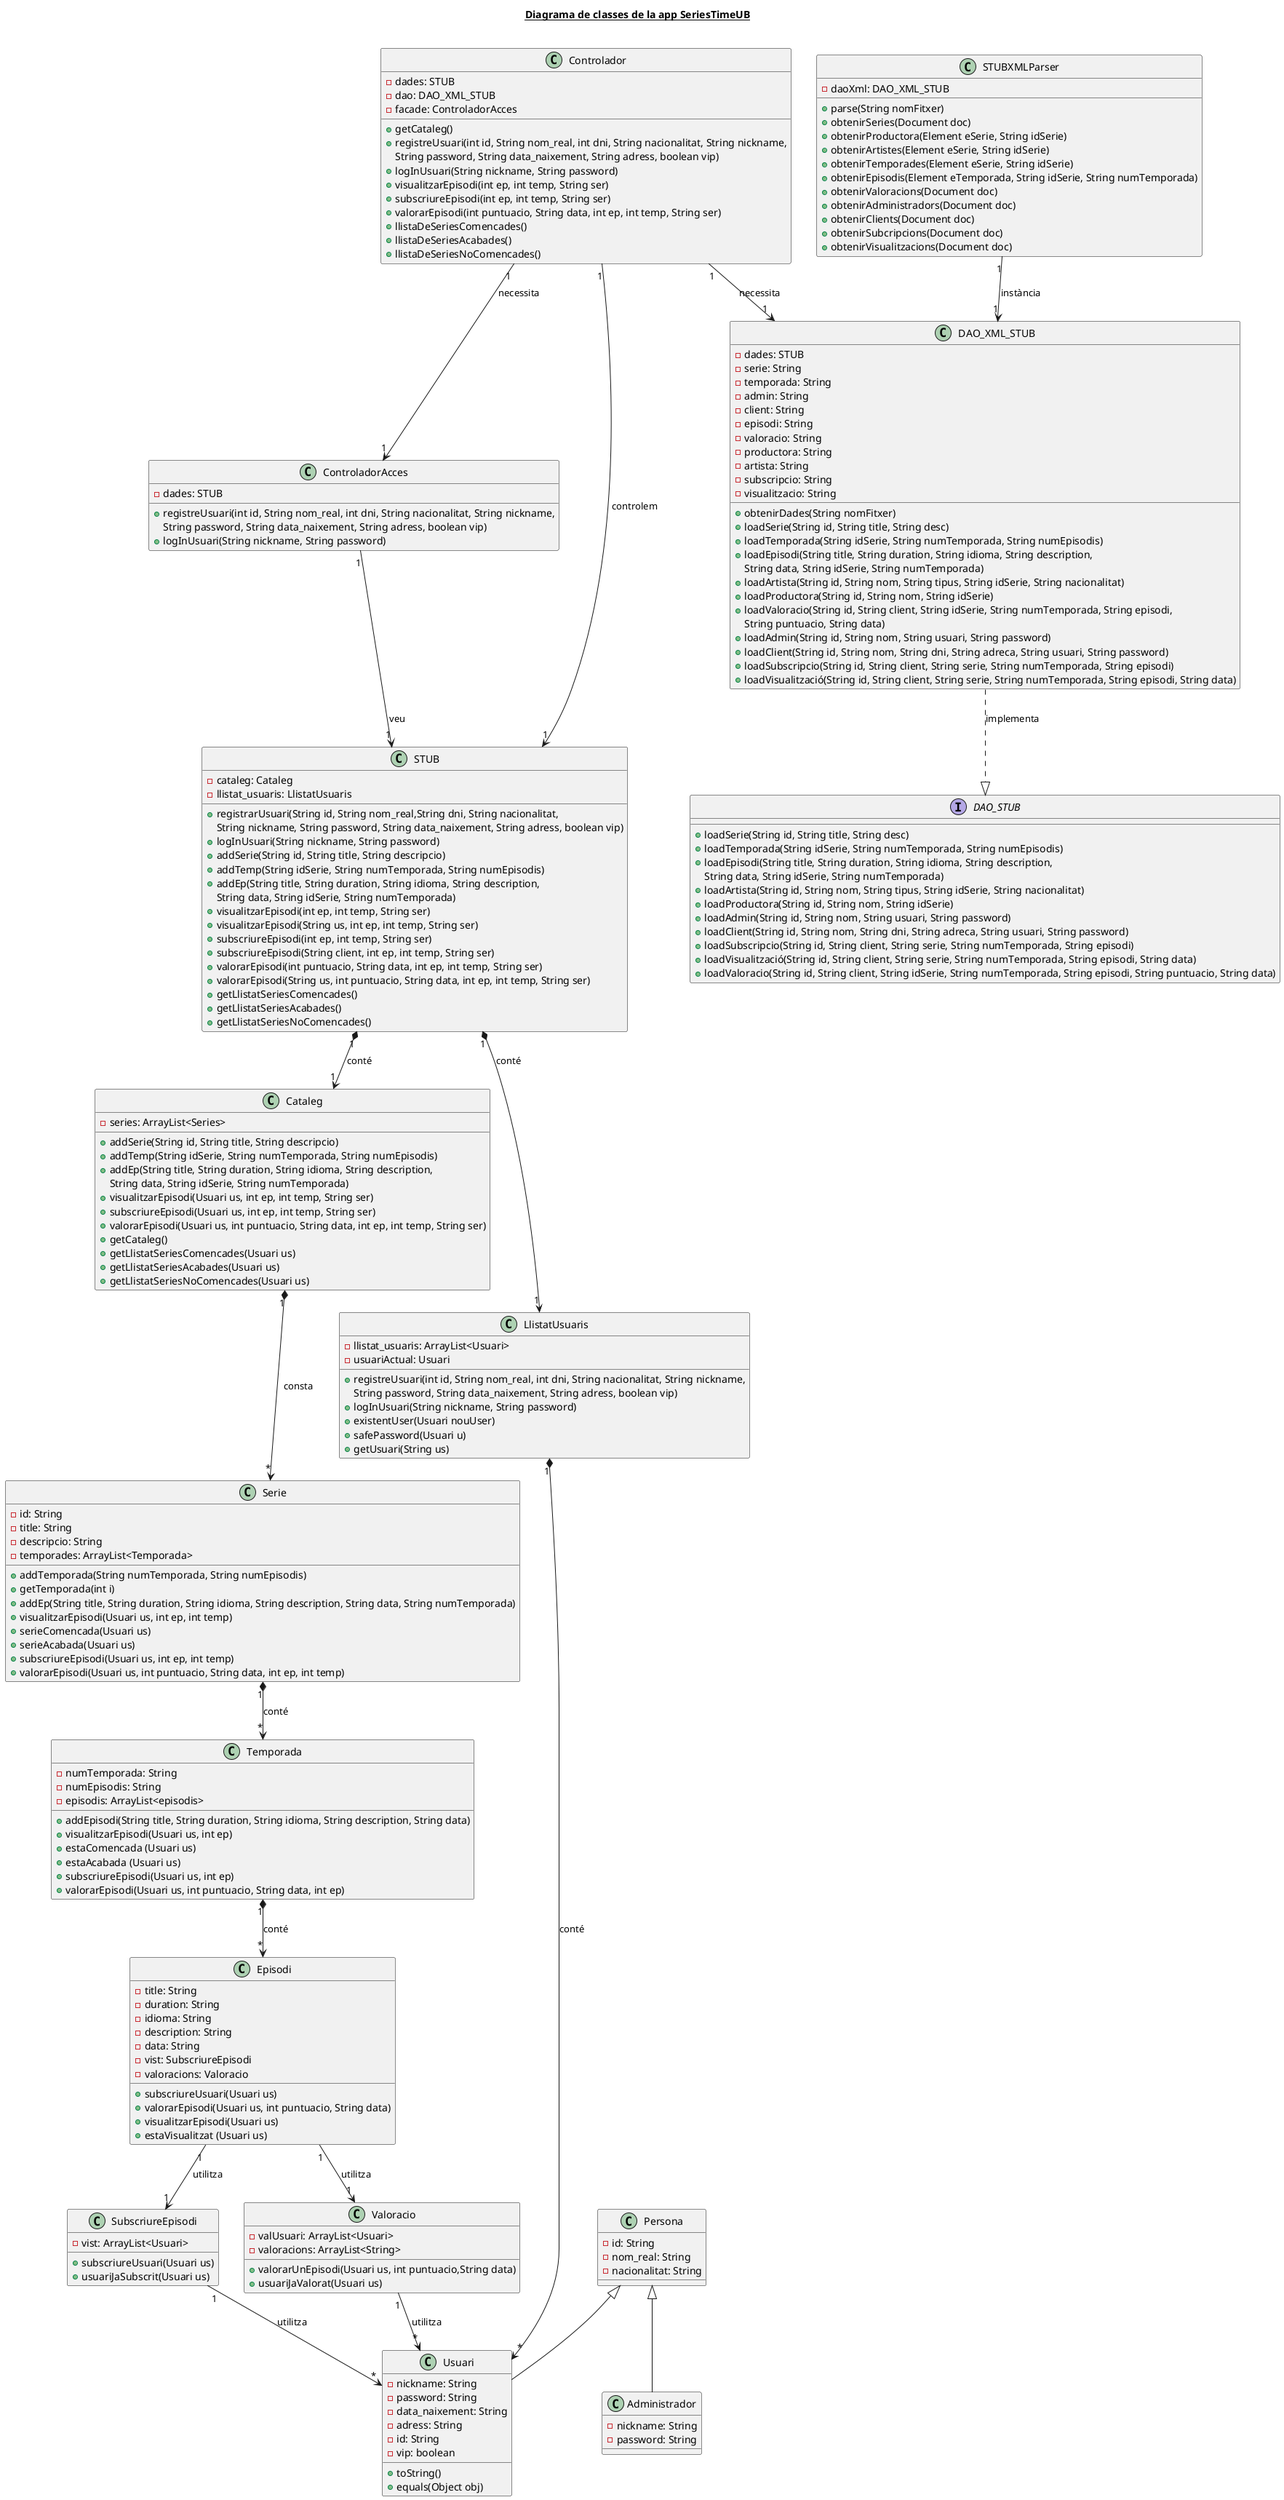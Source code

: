 @startuml
title __Diagrama de classes de la app SeriesTimeUB__\n


class Controlador{
-dades: STUB
-dao: DAO_XML_STUB
-facade: ControladorAcces
+getCataleg()
+registreUsuari(int id, String nom_real, int dni, String nacionalitat, String nickname,
 String password, String data_naixement, String adress, boolean vip)
+logInUsuari(String nickname, String password)
+visualitzarEpisodi(int ep, int temp, String ser)
+subscriureEpisodi(int ep, int temp, String ser)
+valorarEpisodi(int puntuacio, String data, int ep, int temp, String ser)
+llistaDeSeriesComencades()
+llistaDeSeriesAcabades()
+llistaDeSeriesNoComencades()
}

class ControladorAcces{
-dades: STUB
+registreUsuari(int id, String nom_real, int dni, String nacionalitat, String nickname,
 String password, String data_naixement, String adress, boolean vip)
+logInUsuari(String nickname, String password)
}


class Administrador{
-nickname: String
-password: String
}

class Cataleg{
-series: ArrayList<Series>
+addSerie(String id, String title, String descripcio)
+addTemp(String idSerie, String numTemporada, String numEpisodis)
+addEp(String title, String duration, String idioma, String description,
 String data, String idSerie, String numTemporada)
+visualitzarEpisodi(Usuari us, int ep, int temp, String ser)
+subscriureEpisodi(Usuari us, int ep, int temp, String ser)
+valorarEpisodi(Usuari us, int puntuacio, String data, int ep, int temp, String ser)
+getCataleg()
+getLlistatSeriesComencades(Usuari us)
+getLlistatSeriesAcabades(Usuari us)
+getLlistatSeriesNoComencades(Usuari us)
}

class Episodi{
-title: String
-duration: String
-idioma: String
-description: String
-data: String
-vist: SubscriureEpisodi
-valoracions: Valoracio
+subscriureUsuari(Usuari us)
+valorarEpisodi(Usuari us, int puntuacio, String data)
+visualitzarEpisodi(Usuari us)
+estaVisualitzat (Usuari us)
}

class LlistatUsuaris{
-llistat_usuaris: ArrayList<Usuari>
-usuariActual: Usuari
+registreUsuari(int id, String nom_real, int dni, String nacionalitat, String nickname,
 String password, String data_naixement, String adress, boolean vip)
+logInUsuari(String nickname, String password)
+existentUser(Usuari nouUser)
+safePassword(Usuari u)
+getUsuari(String us)
}

class Persona{
-id: String
-nom_real: String
-nacionalitat: String
}

class Serie{
-id: String
-title: String
-descripcio: String
-temporades: ArrayList<Temporada>
+addTemporada(String numTemporada, String numEpisodis)
+getTemporada(int i)
+addEp(String title, String duration, String idioma, String description, String data, String numTemporada)
+visualitzarEpisodi(Usuari us, int ep, int temp)
+serieComencada(Usuari us)
+serieAcabada(Usuari us)
+subscriureEpisodi(Usuari us, int ep, int temp)
+valorarEpisodi(Usuari us, int puntuacio, String data, int ep, int temp)
}

class STUB{
-cataleg: Cataleg
-llistat_usuaris: LlistatUsuaris
+registrarUsuari(String id, String nom_real,String dni, String nacionalitat,
String nickname, String password, String data_naixement, String adress, boolean vip)
+logInUsuari(String nickname, String password)
+addSerie(String id, String title, String descripcio)
+addTemp(String idSerie, String numTemporada, String numEpisodis)
+addEp(String title, String duration, String idioma, String description,
String data, String idSerie, String numTemporada)
+visualitzarEpisodi(int ep, int temp, String ser)
+visualitzarEpisodi(String us, int ep, int temp, String ser)
+subscriureEpisodi(int ep, int temp, String ser)
+subscriureEpisodi(String client, int ep, int temp, String ser)
+valorarEpisodi(int puntuacio, String data, int ep, int temp, String ser)
+valorarEpisodi(String us, int puntuacio, String data, int ep, int temp, String ser)
+getLlistatSeriesComencades()
+getLlistatSeriesAcabades()
+getLlistatSeriesNoComencades()
}
class SubscriureEpisodi{
-vist: ArrayList<Usuari>
+subscriureUsuari(Usuari us)
+usuariJaSubscrit(Usuari us)
}
class Temporada{
-numTemporada: String
-numEpisodis: String
-episodis: ArrayList<episodis>
+addEpisodi(String title, String duration, String idioma, String description, String data)
+visualitzarEpisodi(Usuari us, int ep)
+estaComencada (Usuari us)
+estaAcabada (Usuari us)
+subscriureEpisodi(Usuari us, int ep)
+valorarEpisodi(Usuari us, int puntuacio, String data, int ep)
}

class Usuari{
-nickname: String
-password: String
-data_naixement: String
-adress: String
-id: String
-vip: boolean
+toString()
+equals(Object obj)
}

class Valoracio{
-valUsuari: ArrayList<Usuari>
-valoracions: ArrayList<String>
+valorarUnEpisodi(Usuari us, int puntuacio,String data)
+usuariJaValorat(Usuari us)
}

interface DAO_STUB{
+loadSerie(String id, String title, String desc)
+loadTemporada(String idSerie, String numTemporada, String numEpisodis)
+loadEpisodi(String title, String duration, String idioma, String description,
String data, String idSerie, String numTemporada)
+loadArtista(String id, String nom, String tipus, String idSerie, String nacionalitat)
+loadProductora(String id, String nom, String idSerie)
+loadAdmin(String id, String nom, String usuari, String password)
+loadClient(String id, String nom, String dni, String adreca, String usuari, String password)
+loadSubscripcio(String id, String client, String serie, String numTemporada, String episodi)
+loadVisualització(String id, String client, String serie, String numTemporada, String episodi, String data)
+loadValoracio(String id, String client, String idSerie, String numTemporada, String episodi, String puntuacio, String data)
}

class DAO_XML_STUB{
-dades: STUB
-serie: String
-temporada: String
-admin: String
-client: String
-episodi: String
-valoracio: String
-productora: String
-artista: String
-subscripcio: String
-visualitzacio: String
+obtenirDades(String nomFitxer)
+loadSerie(String id, String title, String desc)
+loadTemporada(String idSerie, String numTemporada, String numEpisodis)
+loadEpisodi(String title, String duration, String idioma, String description,
 String data, String idSerie, String numTemporada)
+loadArtista(String id, String nom, String tipus, String idSerie, String nacionalitat)
+loadProductora(String id, String nom, String idSerie)
+loadValoracio(String id, String client, String idSerie, String numTemporada, String episodi,
 String puntuacio, String data)
+loadAdmin(String id, String nom, String usuari, String password)
+loadClient(String id, String nom, String dni, String adreca, String usuari, String password)
+loadSubscripcio(String id, String client, String serie, String numTemporada, String episodi)
+loadVisualització(String id, String client, String serie, String numTemporada, String episodi, String data)
}

class STUBXMLParser{
-daoXml: DAO_XML_STUB
+parse(String nomFitxer)
+obtenirSeries(Document doc)
+obtenirProductora(Element eSerie, String idSerie)
+obtenirArtistes(Element eSerie, String idSerie)
+obtenirTemporades(Element eSerie, String idSerie)
+obtenirEpisodis(Element eTemporada, String idSerie, String numTemporada)
+obtenirValoracions(Document doc)
+obtenirAdministradors(Document doc)
+obtenirClients(Document doc)
+obtenirSubcripcions(Document doc)
+obtenirVisualitzacions(Document doc)
}

STUB "1" *--> "1" Cataleg: conté
STUB "1" *--> "1" LlistatUsuaris: conté
Cataleg "1" *--> "*" Serie: consta
LlistatUsuaris "1" *--> "*" Usuari: conté
Serie "1" *--> "*" Temporada: conté
Temporada "1" *--> "*" Episodi: conté
Controlador "1" --> "1" STUB: controlem
Controlador "1" --> "1" DAO_XML_STUB: necessita
Controlador "1" --> "1" ControladorAcces: necessita
ControladorAcces "1" --> "1" STUB: veu
Persona <|-- Administrador
Persona <|-- Usuari
Episodi "1" --> "1" SubscriureEpisodi: utilitza
Episodi "1" --> "1" Valoracio: utilitza
SubscriureEpisodi "1" --> "*" Usuari: utilitza
Valoracio "1" --> "*" Usuari: utilitza
DAO_XML_STUB ..|> DAO_STUB: implementa
STUBXMLParser "1" --> "1" DAO_XML_STUB: instància
@enduml